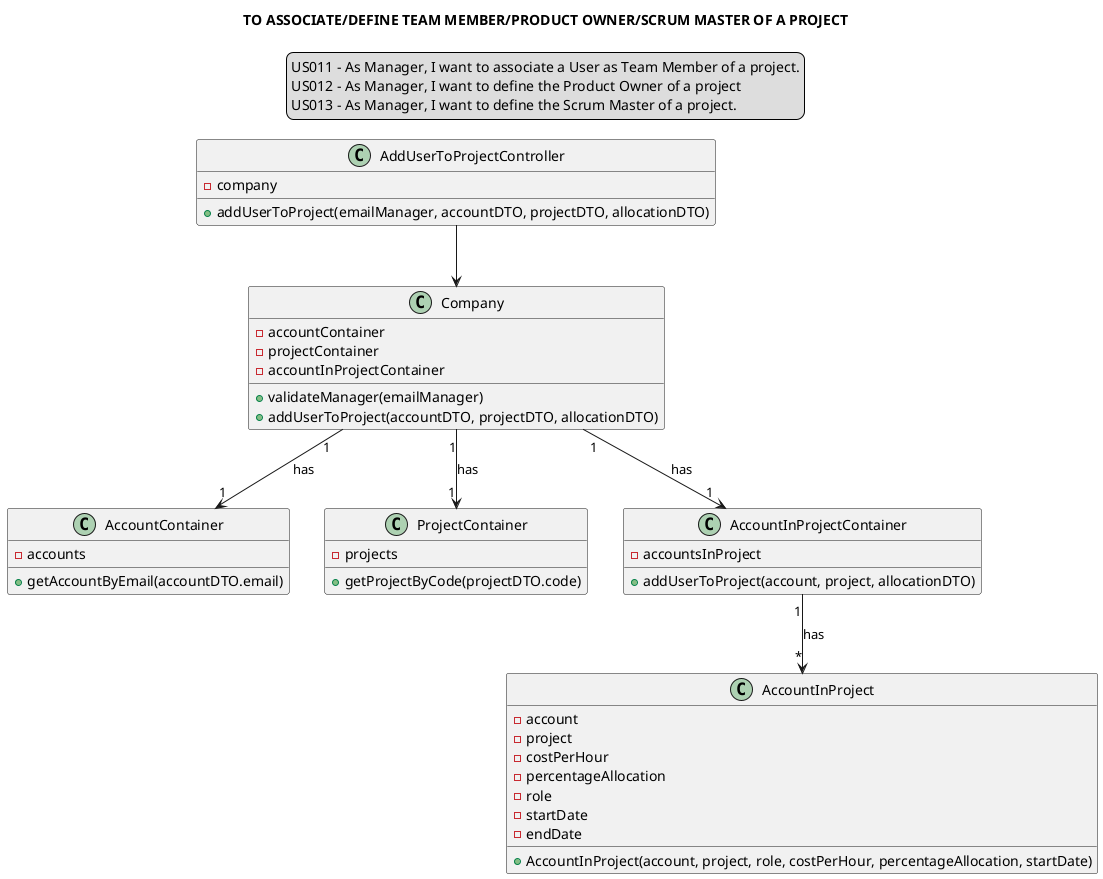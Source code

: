 @startuml

skinparam sequenceMessageAlign center
title TO ASSOCIATE/DEFINE TEAM MEMBER/PRODUCT OWNER/SCRUM MASTER OF A PROJECT
legend top
US011 - As Manager, I want to associate a User as Team Member of a project.
US012 - As Manager, I want to define the Product Owner of a project
US013 - As Manager, I want to define the Scrum Master of a project.
end legend

class AddUserToProjectController {
-company
+addUserToProject(emailManager, accountDTO, projectDTO, allocationDTO)
}

class Company {
-accountContainer
-projectContainer
-accountInProjectContainer
+validateManager(emailManager)
+addUserToProject(accountDTO, projectDTO, allocationDTO)
}

class AccountContainer {
-accounts
+getAccountByEmail(accountDTO.email)
}

class ProjectContainer {
-projects
+getProjectByCode(projectDTO.code)
}

class AccountInProject{
-account
-project
-costPerHour
-percentageAllocation
-role
-startDate
-endDate
+AccountInProject(account, project, role, costPerHour, percentageAllocation, startDate)
}

class AccountInProjectContainer{
-accountsInProject
+addUserToProject(account, project, allocationDTO)
}

AddUserToProjectController --> Company
Company "1"-->"1" AccountInProjectContainer: has
Company "1"-->"1" AccountContainer: has
Company "1"-->"1" ProjectContainer: has
AccountInProjectContainer "1"--> "*" AccountInProject: has

@enduml



